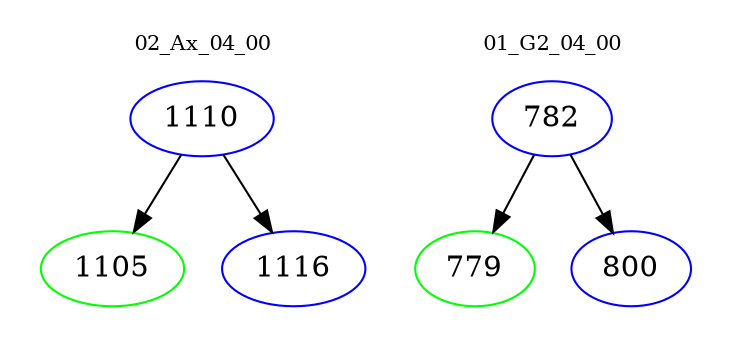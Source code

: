 digraph{
subgraph cluster_0 {
color = white
label = "02_Ax_04_00";
fontsize=10;
T0_1110 [label="1110", color="blue"]
T0_1110 -> T0_1105 [color="black"]
T0_1105 [label="1105", color="green"]
T0_1110 -> T0_1116 [color="black"]
T0_1116 [label="1116", color="blue"]
}
subgraph cluster_1 {
color = white
label = "01_G2_04_00";
fontsize=10;
T1_782 [label="782", color="blue"]
T1_782 -> T1_779 [color="black"]
T1_779 [label="779", color="green"]
T1_782 -> T1_800 [color="black"]
T1_800 [label="800", color="blue"]
}
}
